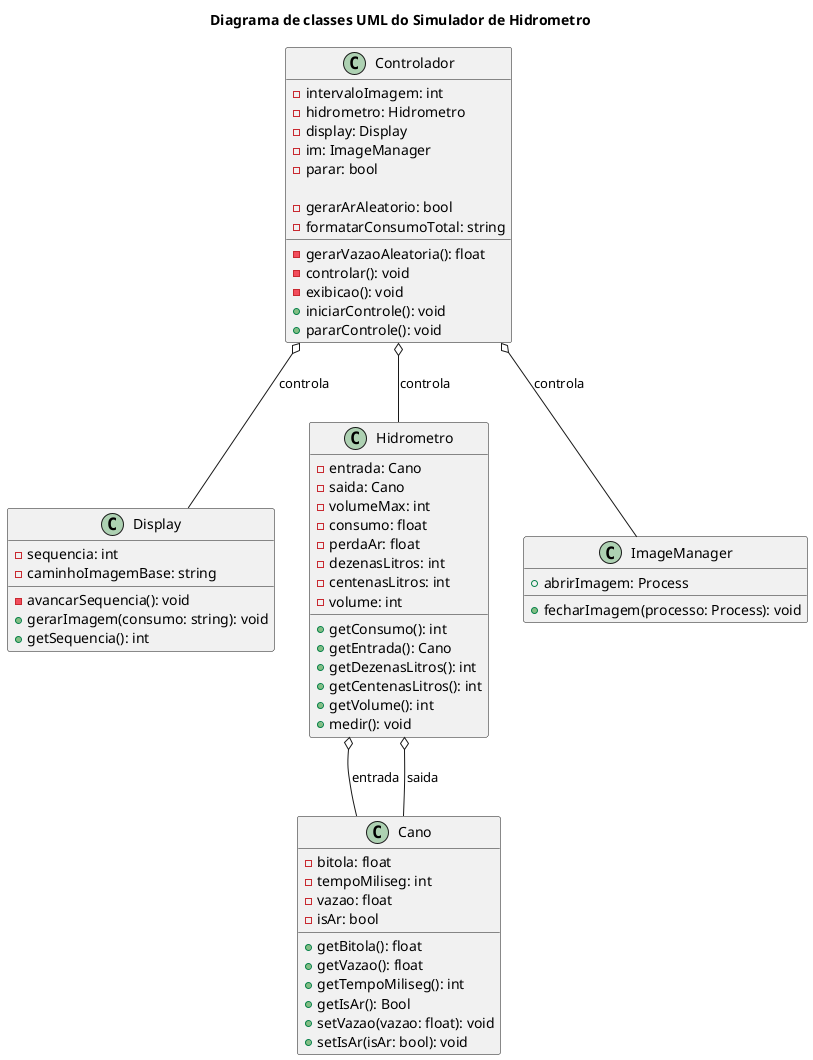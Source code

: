 @startuml
title Diagrama de classes UML do Simulador de Hidrometro

class Cano {
    - bitola: float
    - tempoMiliseg: int
    - vazao: float
    - isAr: bool

    + getBitola(): float
    + getVazao(): float
    + getTempoMiliseg(): int
    + getIsAr(): Bool
    + setVazao(vazao: float): void
    + setIsAr(isAr: bool): void
}

class Display {
    - sequencia: int
    - caminhoImagemBase: string

    - avancarSequencia(): void
    + gerarImagem(consumo: string): void
    + getSequencia(): int
}

class Hidrometro {
    - entrada: Cano
    - saida: Cano
    - volumeMax: int
    - consumo: float
    - perdaAr: float
    - dezenasLitros: int
    - centenasLitros: int
    - volume: int

    + getConsumo(): int
    + getEntrada(): Cano
    + getDezenasLitros(): int
    + getCentenasLitros(): int
    + getVolume(): int
    + medir(): void
}

class Controlador {
    - intervaloImagem: int
    - hidrometro: Hidrometro
    - display: Display
    - im: ImageManager
    - parar: bool

    - gerarVazaoAleatoria(): float
    - gerarArAleatorio: bool
    - formatarConsumoTotal: string
    - controlar(): void
    - exibicao(): void
    + iniciarControle(): void
    + pararControle(): void
}

class ImageManager {
    + abrirImagem: Process
    + fecharImagem(processo: Process): void
}

'--- Relações ---
Hidrometro o-- Cano : entrada
Hidrometro o-- Cano : saida
Controlador o-- Hidrometro : controla
Controlador o-- Display : controla
Controlador o-- ImageManager : controla

@enduml